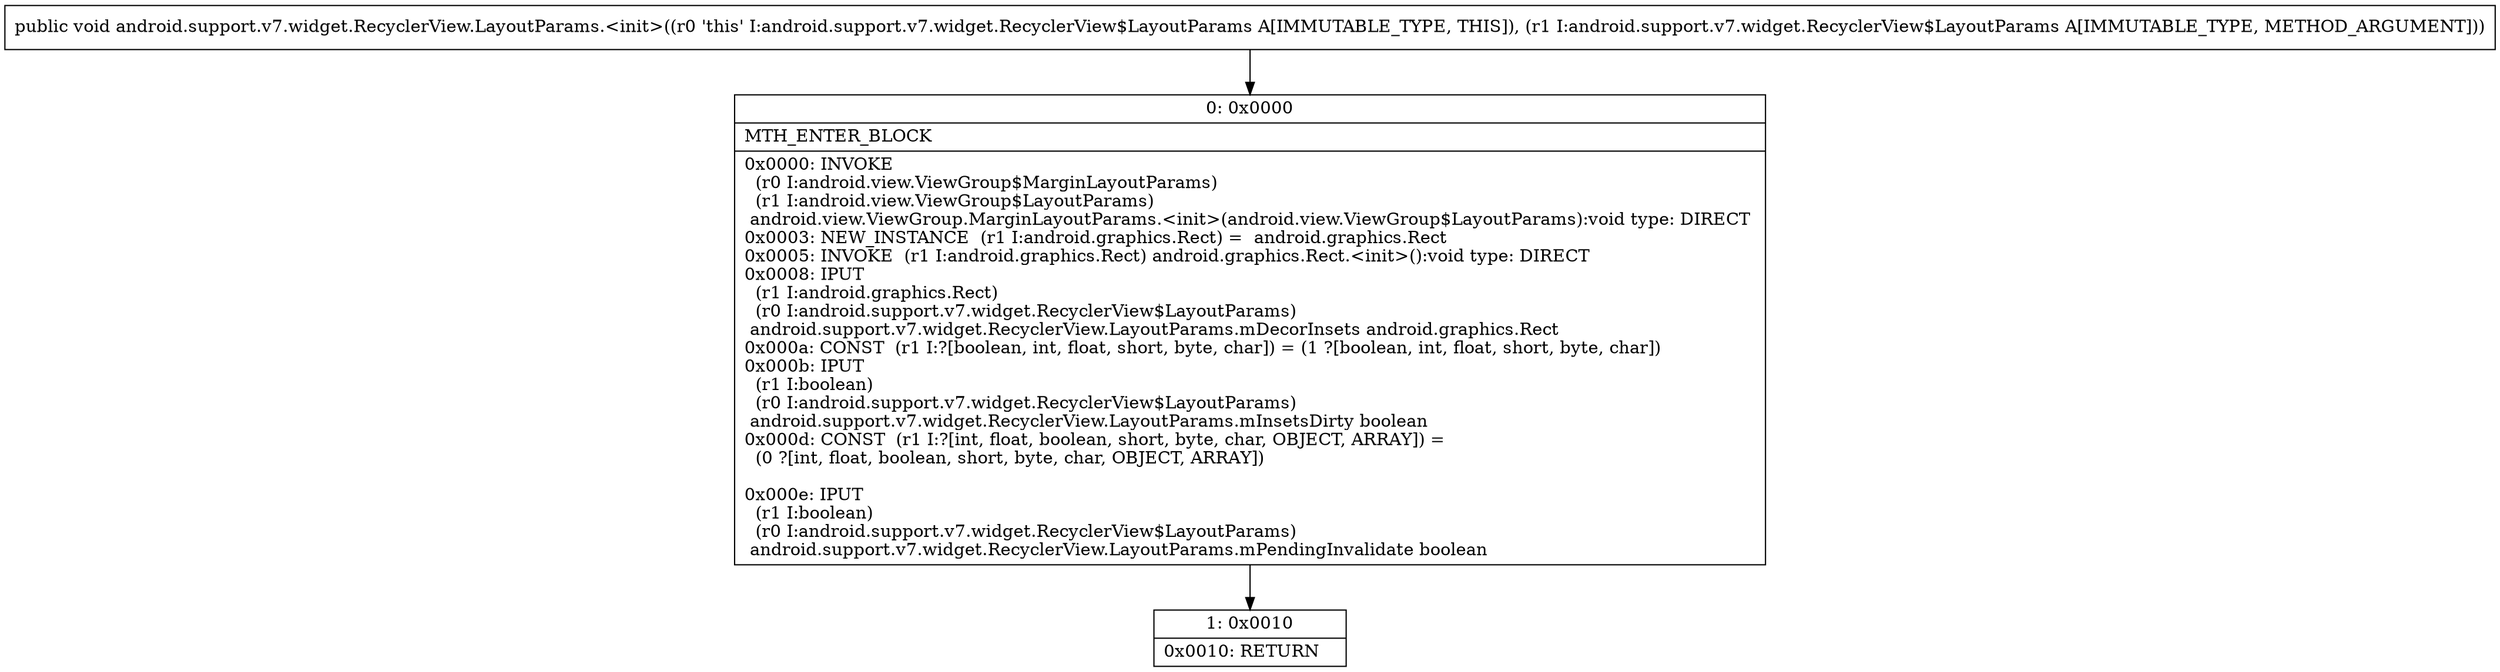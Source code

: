 digraph "CFG forandroid.support.v7.widget.RecyclerView.LayoutParams.\<init\>(Landroid\/support\/v7\/widget\/RecyclerView$LayoutParams;)V" {
Node_0 [shape=record,label="{0\:\ 0x0000|MTH_ENTER_BLOCK\l|0x0000: INVOKE  \l  (r0 I:android.view.ViewGroup$MarginLayoutParams)\l  (r1 I:android.view.ViewGroup$LayoutParams)\l android.view.ViewGroup.MarginLayoutParams.\<init\>(android.view.ViewGroup$LayoutParams):void type: DIRECT \l0x0003: NEW_INSTANCE  (r1 I:android.graphics.Rect) =  android.graphics.Rect \l0x0005: INVOKE  (r1 I:android.graphics.Rect) android.graphics.Rect.\<init\>():void type: DIRECT \l0x0008: IPUT  \l  (r1 I:android.graphics.Rect)\l  (r0 I:android.support.v7.widget.RecyclerView$LayoutParams)\l android.support.v7.widget.RecyclerView.LayoutParams.mDecorInsets android.graphics.Rect \l0x000a: CONST  (r1 I:?[boolean, int, float, short, byte, char]) = (1 ?[boolean, int, float, short, byte, char]) \l0x000b: IPUT  \l  (r1 I:boolean)\l  (r0 I:android.support.v7.widget.RecyclerView$LayoutParams)\l android.support.v7.widget.RecyclerView.LayoutParams.mInsetsDirty boolean \l0x000d: CONST  (r1 I:?[int, float, boolean, short, byte, char, OBJECT, ARRAY]) = \l  (0 ?[int, float, boolean, short, byte, char, OBJECT, ARRAY])\l \l0x000e: IPUT  \l  (r1 I:boolean)\l  (r0 I:android.support.v7.widget.RecyclerView$LayoutParams)\l android.support.v7.widget.RecyclerView.LayoutParams.mPendingInvalidate boolean \l}"];
Node_1 [shape=record,label="{1\:\ 0x0010|0x0010: RETURN   \l}"];
MethodNode[shape=record,label="{public void android.support.v7.widget.RecyclerView.LayoutParams.\<init\>((r0 'this' I:android.support.v7.widget.RecyclerView$LayoutParams A[IMMUTABLE_TYPE, THIS]), (r1 I:android.support.v7.widget.RecyclerView$LayoutParams A[IMMUTABLE_TYPE, METHOD_ARGUMENT])) }"];
MethodNode -> Node_0;
Node_0 -> Node_1;
}

